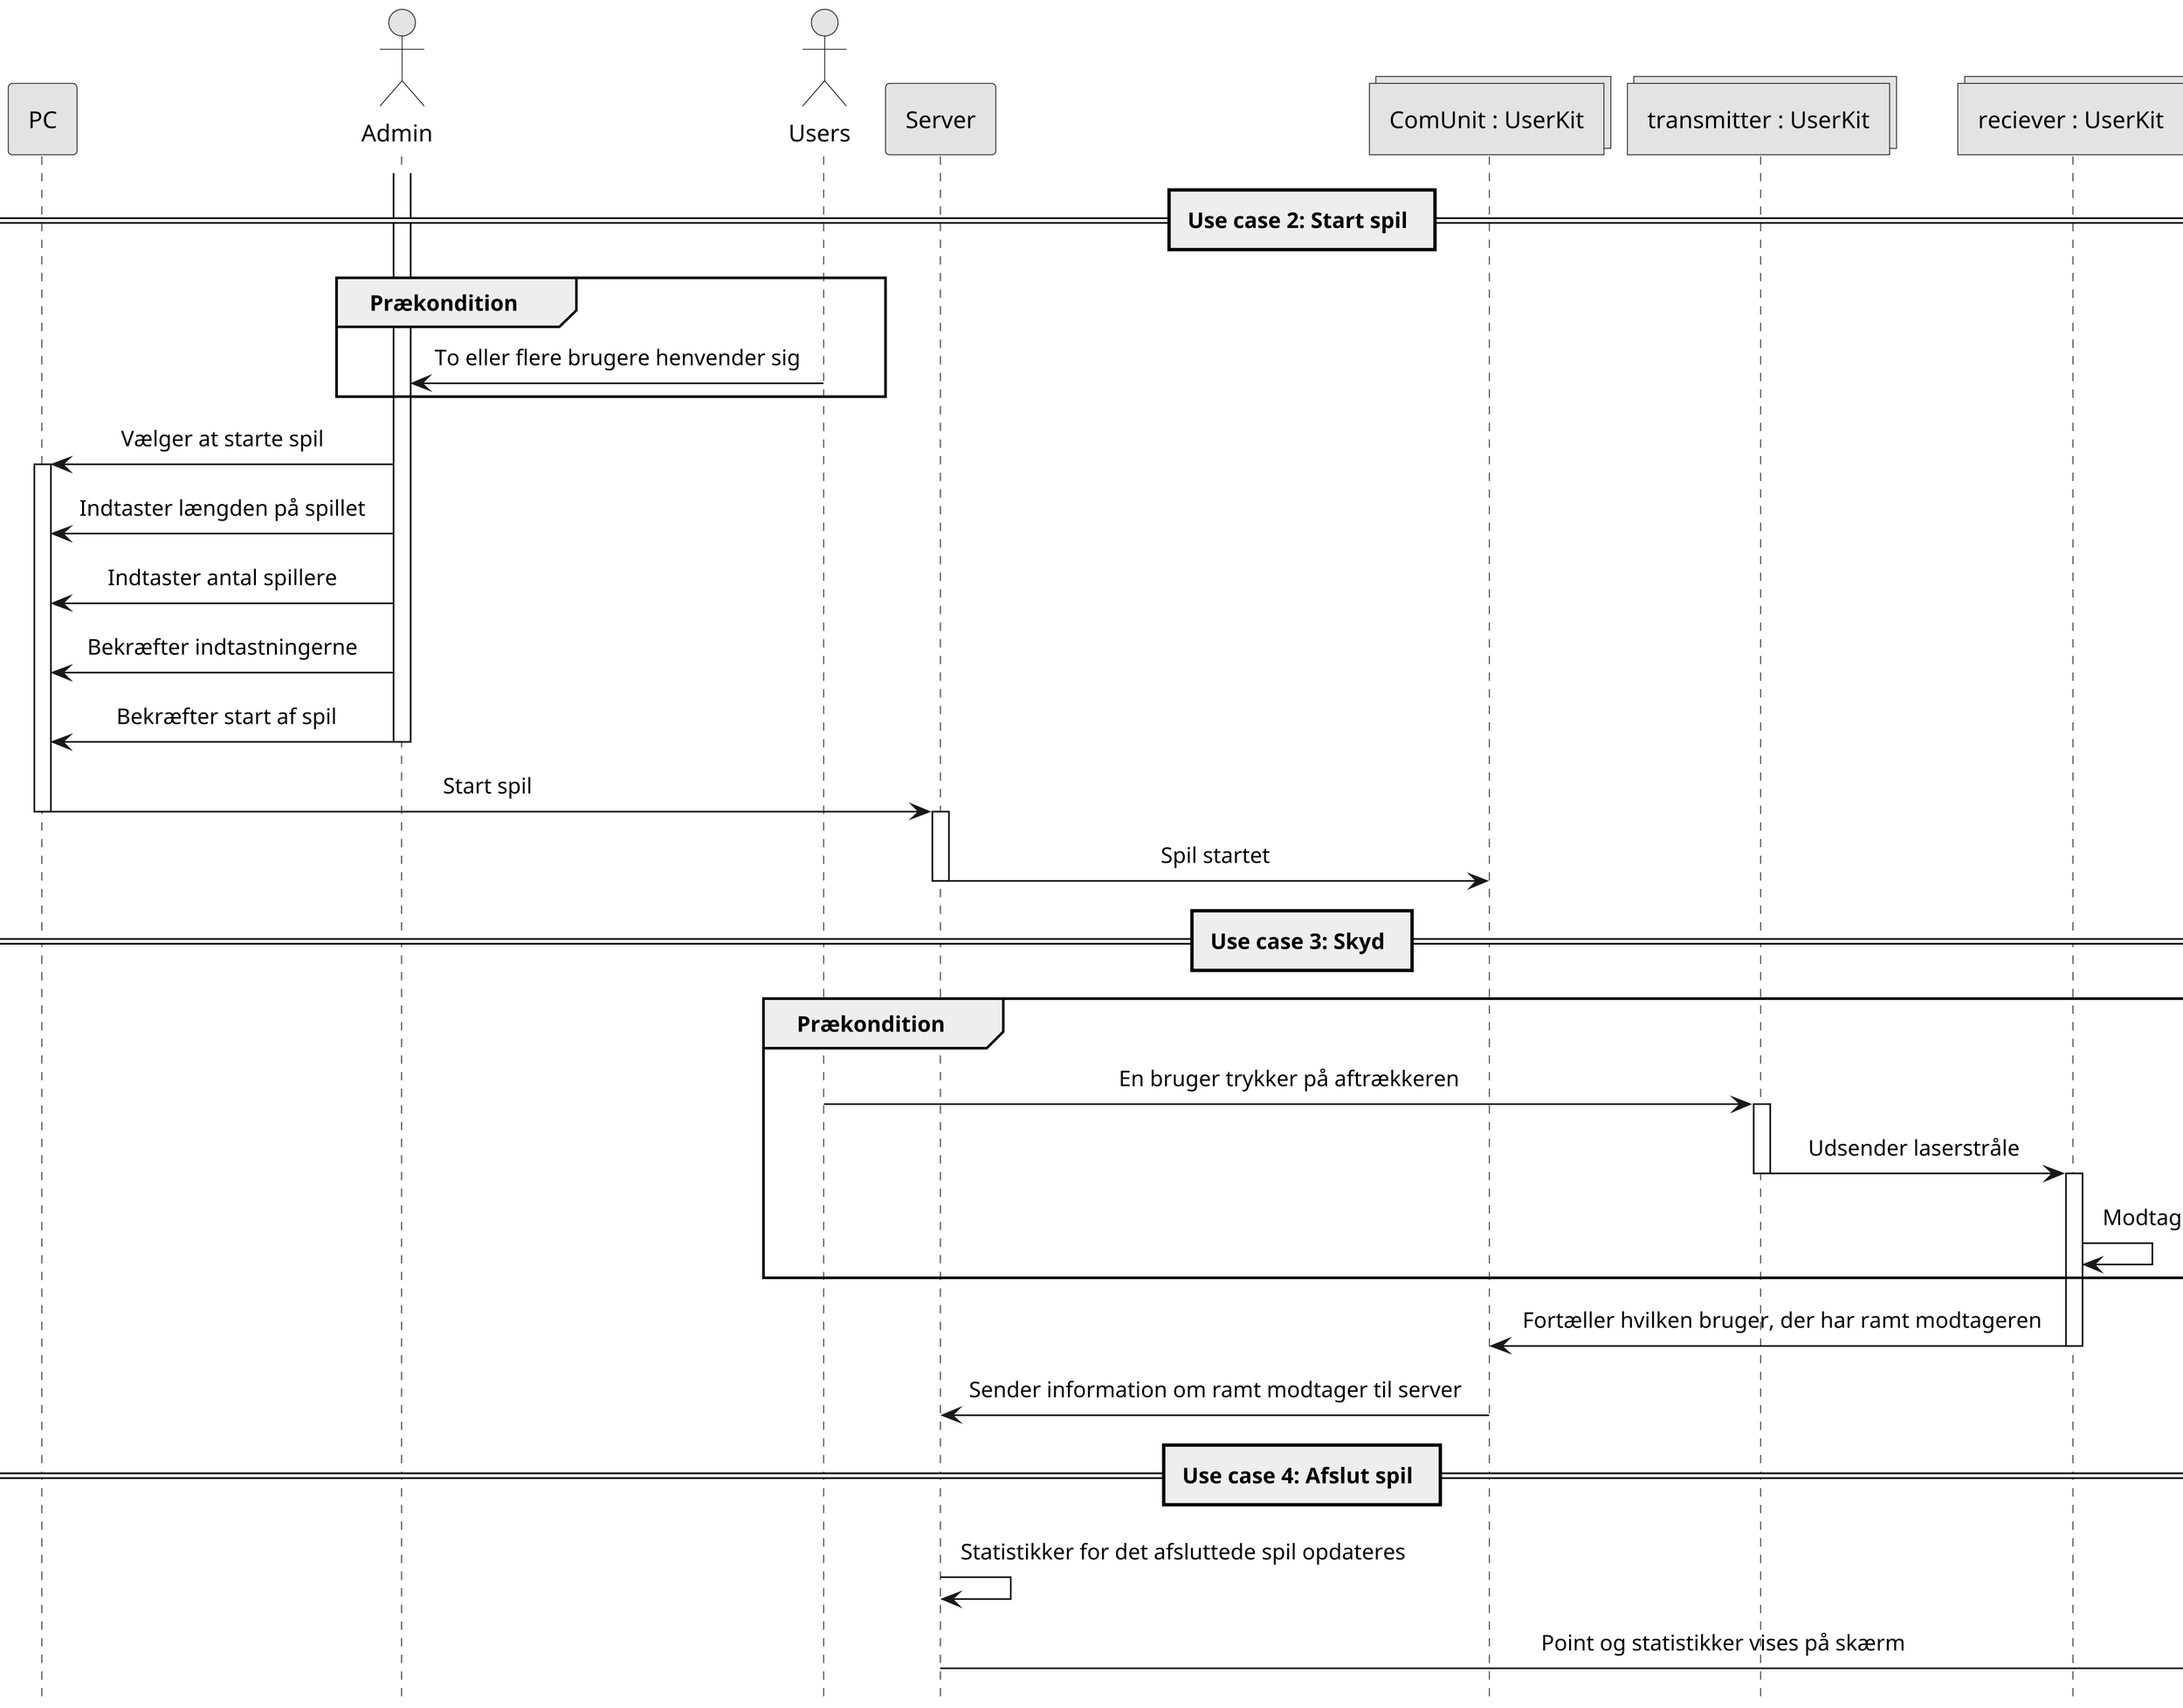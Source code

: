 @startuml ssd-uc2-4

hide footbox

skinparam {
    monochrome true
    dpi 300
    padding 5
    sequenceMessageAlign center
    packageStyle frame
    shadowing false
    'backgroundColor transparent
}

participant "PC" as pc
actor Admin as admin

actor Users as users
participant "Server" as server
collections "ComUnit : UserKit" as comUnit
collections "transmitter : UserKit" as transmitter
collections "reciever : UserKit" as reciever
participant "ScoreDisplay" as display

== Use case 2: Start spil ==

group Prækondition
    users -> admin: To eller flere brugere henvender sig
end

activate admin
admin -> pc: Vælger at starte spil
activate pc
admin -> pc: Indtaster længden på spillet
admin -> pc: Indtaster antal spillere
admin -> pc: Bekræfter indtastningerne
admin -> pc: Bekræfter start af spil
deactivate admin
pc -> server: Start spil
deactivate pc
activate server
server -> comUnit: Spil startet
deactivate server

== Use case 3: Skyd ==

group Prækondition
    users -> transmitter: En bruger trykker på aftrækkeren
    activate transmitter
    transmitter -> reciever: Udsender laserstråle
    deactivate transmitter
    activate reciever
    reciever -> reciever: Modtager ramt: Vibrerer og blinker
end

reciever -> comUnit: Fortæller hvilken bruger, der har ramt modtageren
deactivate reciever

comUnit -> server: Sender information om ramt modtager til server

== Use case 4: Afslut spil ==

server -> server: Statistikker for det afsluttede spil opdateres
server -> display: Point og statistikker vises på skærm

@enduml